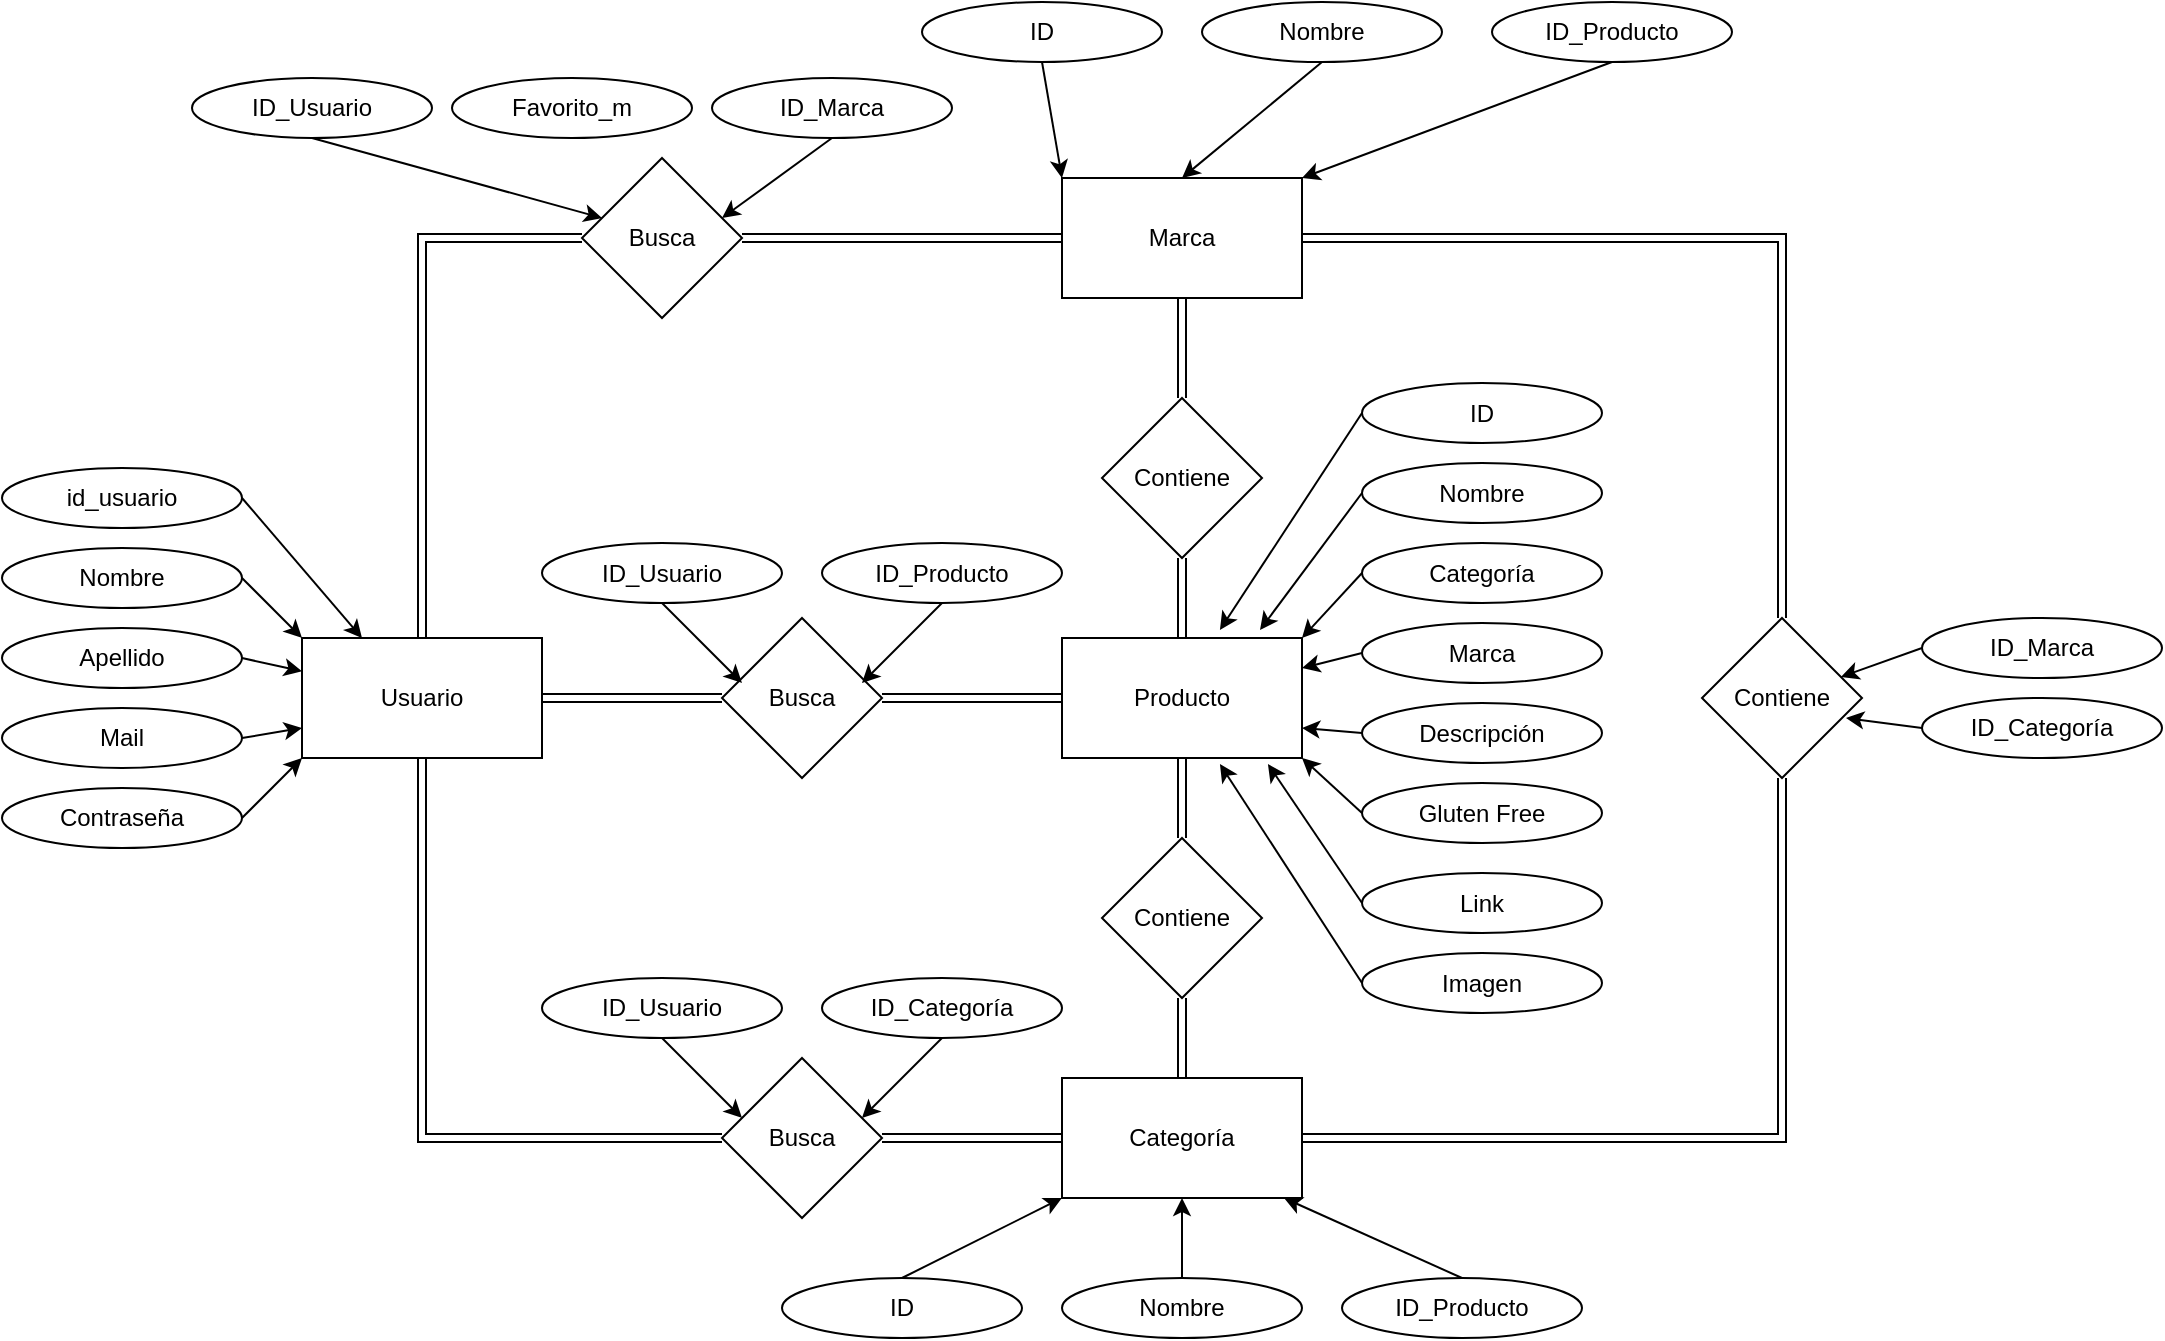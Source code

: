 <mxfile version="20.4.1" type="device"><diagram id="C5RBs43oDa-KdzZeNtuy" name="Page-1"><mxGraphModel dx="1021" dy="529" grid="1" gridSize="10" guides="1" tooltips="1" connect="1" arrows="1" fold="1" page="1" pageScale="1" pageWidth="1169" pageHeight="827" math="0" shadow="0"><root><mxCell id="WIyWlLk6GJQsqaUBKTNV-0"/><mxCell id="WIyWlLk6GJQsqaUBKTNV-1" parent="WIyWlLk6GJQsqaUBKTNV-0"/><mxCell id="2_5ZdH4h2GrQJgsU2dj6-7" style="edgeStyle=orthogonalEdgeStyle;shape=link;rounded=0;orthogonalLoop=1;jettySize=auto;html=1;exitX=0.5;exitY=0;exitDx=0;exitDy=0;entryX=0;entryY=0.5;entryDx=0;entryDy=0;" parent="WIyWlLk6GJQsqaUBKTNV-1" source="2_5ZdH4h2GrQJgsU2dj6-0" target="2_5ZdH4h2GrQJgsU2dj6-5" edge="1"><mxGeometry relative="1" as="geometry"/></mxCell><mxCell id="2_5ZdH4h2GrQJgsU2dj6-8" style="edgeStyle=orthogonalEdgeStyle;shape=link;rounded=0;orthogonalLoop=1;jettySize=auto;html=1;exitX=1;exitY=0.5;exitDx=0;exitDy=0;entryX=0;entryY=0.5;entryDx=0;entryDy=0;" parent="WIyWlLk6GJQsqaUBKTNV-1" source="2_5ZdH4h2GrQJgsU2dj6-0" target="2_5ZdH4h2GrQJgsU2dj6-4" edge="1"><mxGeometry relative="1" as="geometry"/></mxCell><mxCell id="2_5ZdH4h2GrQJgsU2dj6-9" style="edgeStyle=orthogonalEdgeStyle;shape=link;rounded=0;orthogonalLoop=1;jettySize=auto;html=1;exitX=0.5;exitY=1;exitDx=0;exitDy=0;entryX=0;entryY=0.5;entryDx=0;entryDy=0;" parent="WIyWlLk6GJQsqaUBKTNV-1" source="2_5ZdH4h2GrQJgsU2dj6-0" target="2_5ZdH4h2GrQJgsU2dj6-6" edge="1"><mxGeometry relative="1" as="geometry"/></mxCell><mxCell id="2_5ZdH4h2GrQJgsU2dj6-0" value="Usuario" style="rounded=0;whiteSpace=wrap;html=1;" parent="WIyWlLk6GJQsqaUBKTNV-1" vertex="1"><mxGeometry x="195" y="388" width="120" height="60" as="geometry"/></mxCell><mxCell id="2_5ZdH4h2GrQJgsU2dj6-17" style="edgeStyle=orthogonalEdgeStyle;shape=link;rounded=0;orthogonalLoop=1;jettySize=auto;html=1;exitX=0.5;exitY=1;exitDx=0;exitDy=0;" parent="WIyWlLk6GJQsqaUBKTNV-1" source="2_5ZdH4h2GrQJgsU2dj6-1" target="2_5ZdH4h2GrQJgsU2dj6-13" edge="1"><mxGeometry relative="1" as="geometry"/></mxCell><mxCell id="2_5ZdH4h2GrQJgsU2dj6-20" style="edgeStyle=orthogonalEdgeStyle;shape=link;rounded=0;orthogonalLoop=1;jettySize=auto;html=1;exitX=1;exitY=0.5;exitDx=0;exitDy=0;entryX=0.5;entryY=0;entryDx=0;entryDy=0;" parent="WIyWlLk6GJQsqaUBKTNV-1" source="2_5ZdH4h2GrQJgsU2dj6-1" target="2_5ZdH4h2GrQJgsU2dj6-19" edge="1"><mxGeometry relative="1" as="geometry"/></mxCell><mxCell id="2_5ZdH4h2GrQJgsU2dj6-1" value="Marca" style="rounded=0;whiteSpace=wrap;html=1;" parent="WIyWlLk6GJQsqaUBKTNV-1" vertex="1"><mxGeometry x="575" y="158" width="120" height="60" as="geometry"/></mxCell><mxCell id="2_5ZdH4h2GrQJgsU2dj6-15" style="edgeStyle=orthogonalEdgeStyle;shape=link;rounded=0;orthogonalLoop=1;jettySize=auto;html=1;exitX=0.5;exitY=1;exitDx=0;exitDy=0;entryX=0.5;entryY=0;entryDx=0;entryDy=0;" parent="WIyWlLk6GJQsqaUBKTNV-1" source="2_5ZdH4h2GrQJgsU2dj6-2" target="2_5ZdH4h2GrQJgsU2dj6-14" edge="1"><mxGeometry relative="1" as="geometry"/></mxCell><mxCell id="2_5ZdH4h2GrQJgsU2dj6-2" value="Producto" style="rounded=0;whiteSpace=wrap;html=1;" parent="WIyWlLk6GJQsqaUBKTNV-1" vertex="1"><mxGeometry x="575" y="388" width="120" height="60" as="geometry"/></mxCell><mxCell id="2_5ZdH4h2GrQJgsU2dj6-3" value="Categoría" style="rounded=0;whiteSpace=wrap;html=1;" parent="WIyWlLk6GJQsqaUBKTNV-1" vertex="1"><mxGeometry x="575" y="608" width="120" height="60" as="geometry"/></mxCell><mxCell id="2_5ZdH4h2GrQJgsU2dj6-11" style="edgeStyle=orthogonalEdgeStyle;shape=link;rounded=0;orthogonalLoop=1;jettySize=auto;html=1;exitX=1;exitY=0.5;exitDx=0;exitDy=0;entryX=0;entryY=0.5;entryDx=0;entryDy=0;" parent="WIyWlLk6GJQsqaUBKTNV-1" source="2_5ZdH4h2GrQJgsU2dj6-4" target="2_5ZdH4h2GrQJgsU2dj6-2" edge="1"><mxGeometry relative="1" as="geometry"/></mxCell><mxCell id="2_5ZdH4h2GrQJgsU2dj6-4" value="Busca" style="rhombus;whiteSpace=wrap;html=1;" parent="WIyWlLk6GJQsqaUBKTNV-1" vertex="1"><mxGeometry x="405" y="378" width="80" height="80" as="geometry"/></mxCell><mxCell id="2_5ZdH4h2GrQJgsU2dj6-10" style="edgeStyle=orthogonalEdgeStyle;shape=link;rounded=0;orthogonalLoop=1;jettySize=auto;html=1;exitX=1;exitY=0.5;exitDx=0;exitDy=0;entryX=0;entryY=0.5;entryDx=0;entryDy=0;" parent="WIyWlLk6GJQsqaUBKTNV-1" source="2_5ZdH4h2GrQJgsU2dj6-5" target="2_5ZdH4h2GrQJgsU2dj6-1" edge="1"><mxGeometry relative="1" as="geometry"/></mxCell><mxCell id="2_5ZdH4h2GrQJgsU2dj6-5" value="Busca" style="rhombus;whiteSpace=wrap;html=1;" parent="WIyWlLk6GJQsqaUBKTNV-1" vertex="1"><mxGeometry x="335" y="148" width="80" height="80" as="geometry"/></mxCell><mxCell id="2_5ZdH4h2GrQJgsU2dj6-12" style="edgeStyle=orthogonalEdgeStyle;shape=link;rounded=0;orthogonalLoop=1;jettySize=auto;html=1;exitX=1;exitY=0.5;exitDx=0;exitDy=0;entryX=0;entryY=0.5;entryDx=0;entryDy=0;" parent="WIyWlLk6GJQsqaUBKTNV-1" source="2_5ZdH4h2GrQJgsU2dj6-6" target="2_5ZdH4h2GrQJgsU2dj6-3" edge="1"><mxGeometry relative="1" as="geometry"/></mxCell><mxCell id="2_5ZdH4h2GrQJgsU2dj6-6" value="Busca" style="rhombus;whiteSpace=wrap;html=1;" parent="WIyWlLk6GJQsqaUBKTNV-1" vertex="1"><mxGeometry x="405" y="598" width="80" height="80" as="geometry"/></mxCell><mxCell id="2_5ZdH4h2GrQJgsU2dj6-18" style="edgeStyle=orthogonalEdgeStyle;shape=link;rounded=0;orthogonalLoop=1;jettySize=auto;html=1;exitX=0.5;exitY=1;exitDx=0;exitDy=0;entryX=0.5;entryY=0;entryDx=0;entryDy=0;" parent="WIyWlLk6GJQsqaUBKTNV-1" source="2_5ZdH4h2GrQJgsU2dj6-13" target="2_5ZdH4h2GrQJgsU2dj6-2" edge="1"><mxGeometry relative="1" as="geometry"/></mxCell><mxCell id="2_5ZdH4h2GrQJgsU2dj6-13" value="Contiene" style="rhombus;whiteSpace=wrap;html=1;" parent="WIyWlLk6GJQsqaUBKTNV-1" vertex="1"><mxGeometry x="595" y="268" width="80" height="80" as="geometry"/></mxCell><mxCell id="2_5ZdH4h2GrQJgsU2dj6-16" style="edgeStyle=orthogonalEdgeStyle;shape=link;rounded=0;orthogonalLoop=1;jettySize=auto;html=1;exitX=0.5;exitY=1;exitDx=0;exitDy=0;entryX=0.5;entryY=0;entryDx=0;entryDy=0;" parent="WIyWlLk6GJQsqaUBKTNV-1" source="2_5ZdH4h2GrQJgsU2dj6-14" target="2_5ZdH4h2GrQJgsU2dj6-3" edge="1"><mxGeometry relative="1" as="geometry"/></mxCell><mxCell id="2_5ZdH4h2GrQJgsU2dj6-14" value="Contiene" style="rhombus;whiteSpace=wrap;html=1;" parent="WIyWlLk6GJQsqaUBKTNV-1" vertex="1"><mxGeometry x="595" y="488" width="80" height="80" as="geometry"/></mxCell><mxCell id="2_5ZdH4h2GrQJgsU2dj6-21" style="edgeStyle=orthogonalEdgeStyle;shape=link;rounded=0;orthogonalLoop=1;jettySize=auto;html=1;exitX=0.5;exitY=1;exitDx=0;exitDy=0;entryX=1;entryY=0.5;entryDx=0;entryDy=0;" parent="WIyWlLk6GJQsqaUBKTNV-1" source="2_5ZdH4h2GrQJgsU2dj6-19" target="2_5ZdH4h2GrQJgsU2dj6-3" edge="1"><mxGeometry relative="1" as="geometry"/></mxCell><mxCell id="2_5ZdH4h2GrQJgsU2dj6-19" value="Contiene" style="rhombus;whiteSpace=wrap;html=1;" parent="WIyWlLk6GJQsqaUBKTNV-1" vertex="1"><mxGeometry x="895" y="378" width="80" height="80" as="geometry"/></mxCell><mxCell id="2_5ZdH4h2GrQJgsU2dj6-29" style="edgeStyle=none;rounded=0;orthogonalLoop=1;jettySize=auto;html=1;exitX=1;exitY=0.5;exitDx=0;exitDy=0;entryX=0.25;entryY=0;entryDx=0;entryDy=0;" parent="WIyWlLk6GJQsqaUBKTNV-1" source="2_5ZdH4h2GrQJgsU2dj6-22" target="2_5ZdH4h2GrQJgsU2dj6-0" edge="1"><mxGeometry relative="1" as="geometry"/></mxCell><mxCell id="2_5ZdH4h2GrQJgsU2dj6-22" value="id_usuario" style="ellipse;whiteSpace=wrap;html=1;" parent="WIyWlLk6GJQsqaUBKTNV-1" vertex="1"><mxGeometry x="45" y="303" width="120" height="30" as="geometry"/></mxCell><mxCell id="2_5ZdH4h2GrQJgsU2dj6-31" style="edgeStyle=none;rounded=0;orthogonalLoop=1;jettySize=auto;html=1;exitX=1;exitY=0.5;exitDx=0;exitDy=0;entryX=0;entryY=0;entryDx=0;entryDy=0;" parent="WIyWlLk6GJQsqaUBKTNV-1" source="2_5ZdH4h2GrQJgsU2dj6-24" target="2_5ZdH4h2GrQJgsU2dj6-0" edge="1"><mxGeometry relative="1" as="geometry"/></mxCell><mxCell id="2_5ZdH4h2GrQJgsU2dj6-24" value="Nombre" style="ellipse;whiteSpace=wrap;html=1;" parent="WIyWlLk6GJQsqaUBKTNV-1" vertex="1"><mxGeometry x="45" y="343" width="120" height="30" as="geometry"/></mxCell><mxCell id="2_5ZdH4h2GrQJgsU2dj6-34" style="edgeStyle=none;rounded=0;orthogonalLoop=1;jettySize=auto;html=1;exitX=1;exitY=0.5;exitDx=0;exitDy=0;" parent="WIyWlLk6GJQsqaUBKTNV-1" source="2_5ZdH4h2GrQJgsU2dj6-25" target="2_5ZdH4h2GrQJgsU2dj6-0" edge="1"><mxGeometry relative="1" as="geometry"/></mxCell><mxCell id="2_5ZdH4h2GrQJgsU2dj6-25" value="Apellido" style="ellipse;whiteSpace=wrap;html=1;" parent="WIyWlLk6GJQsqaUBKTNV-1" vertex="1"><mxGeometry x="45" y="383" width="120" height="30" as="geometry"/></mxCell><mxCell id="2_5ZdH4h2GrQJgsU2dj6-33" style="edgeStyle=none;rounded=0;orthogonalLoop=1;jettySize=auto;html=1;exitX=1;exitY=0.5;exitDx=0;exitDy=0;entryX=0;entryY=0.75;entryDx=0;entryDy=0;" parent="WIyWlLk6GJQsqaUBKTNV-1" source="2_5ZdH4h2GrQJgsU2dj6-26" target="2_5ZdH4h2GrQJgsU2dj6-0" edge="1"><mxGeometry relative="1" as="geometry"/></mxCell><mxCell id="2_5ZdH4h2GrQJgsU2dj6-26" value="Mail" style="ellipse;whiteSpace=wrap;html=1;" parent="WIyWlLk6GJQsqaUBKTNV-1" vertex="1"><mxGeometry x="45" y="423" width="120" height="30" as="geometry"/></mxCell><mxCell id="2_5ZdH4h2GrQJgsU2dj6-32" style="edgeStyle=none;rounded=0;orthogonalLoop=1;jettySize=auto;html=1;exitX=1;exitY=0.5;exitDx=0;exitDy=0;entryX=0;entryY=1;entryDx=0;entryDy=0;" parent="WIyWlLk6GJQsqaUBKTNV-1" source="2_5ZdH4h2GrQJgsU2dj6-27" target="2_5ZdH4h2GrQJgsU2dj6-0" edge="1"><mxGeometry relative="1" as="geometry"/></mxCell><mxCell id="2_5ZdH4h2GrQJgsU2dj6-27" value="Contraseña" style="ellipse;whiteSpace=wrap;html=1;" parent="WIyWlLk6GJQsqaUBKTNV-1" vertex="1"><mxGeometry x="45" y="463" width="120" height="30" as="geometry"/></mxCell><mxCell id="2_5ZdH4h2GrQJgsU2dj6-37" style="edgeStyle=none;rounded=0;orthogonalLoop=1;jettySize=auto;html=1;exitX=0.5;exitY=1;exitDx=0;exitDy=0;entryX=0;entryY=0;entryDx=0;entryDy=0;" parent="WIyWlLk6GJQsqaUBKTNV-1" source="2_5ZdH4h2GrQJgsU2dj6-35" target="2_5ZdH4h2GrQJgsU2dj6-1" edge="1"><mxGeometry relative="1" as="geometry"/></mxCell><mxCell id="2_5ZdH4h2GrQJgsU2dj6-35" value="ID" style="ellipse;whiteSpace=wrap;html=1;" parent="WIyWlLk6GJQsqaUBKTNV-1" vertex="1"><mxGeometry x="505" y="70" width="120" height="30" as="geometry"/></mxCell><mxCell id="2_5ZdH4h2GrQJgsU2dj6-38" style="edgeStyle=none;rounded=0;orthogonalLoop=1;jettySize=auto;html=1;exitX=0.5;exitY=1;exitDx=0;exitDy=0;entryX=0.5;entryY=0;entryDx=0;entryDy=0;" parent="WIyWlLk6GJQsqaUBKTNV-1" source="2_5ZdH4h2GrQJgsU2dj6-36" target="2_5ZdH4h2GrQJgsU2dj6-1" edge="1"><mxGeometry relative="1" as="geometry"><mxPoint x="660" y="140" as="targetPoint"/></mxGeometry></mxCell><mxCell id="2_5ZdH4h2GrQJgsU2dj6-36" value="Nombre" style="ellipse;whiteSpace=wrap;html=1;" parent="WIyWlLk6GJQsqaUBKTNV-1" vertex="1"><mxGeometry x="645" y="70" width="120" height="30" as="geometry"/></mxCell><mxCell id="2_5ZdH4h2GrQJgsU2dj6-41" style="edgeStyle=none;rounded=0;orthogonalLoop=1;jettySize=auto;html=1;exitX=0.5;exitY=0;exitDx=0;exitDy=0;entryX=0;entryY=1;entryDx=0;entryDy=0;" parent="WIyWlLk6GJQsqaUBKTNV-1" source="2_5ZdH4h2GrQJgsU2dj6-39" target="2_5ZdH4h2GrQJgsU2dj6-3" edge="1"><mxGeometry relative="1" as="geometry"/></mxCell><mxCell id="2_5ZdH4h2GrQJgsU2dj6-39" value="ID" style="ellipse;whiteSpace=wrap;html=1;" parent="WIyWlLk6GJQsqaUBKTNV-1" vertex="1"><mxGeometry x="435" y="708" width="120" height="30" as="geometry"/></mxCell><mxCell id="2_5ZdH4h2GrQJgsU2dj6-42" style="edgeStyle=none;rounded=0;orthogonalLoop=1;jettySize=auto;html=1;exitX=0.5;exitY=0;exitDx=0;exitDy=0;entryX=0.5;entryY=1;entryDx=0;entryDy=0;" parent="WIyWlLk6GJQsqaUBKTNV-1" source="2_5ZdH4h2GrQJgsU2dj6-40" target="2_5ZdH4h2GrQJgsU2dj6-3" edge="1"><mxGeometry relative="1" as="geometry"/></mxCell><mxCell id="2_5ZdH4h2GrQJgsU2dj6-40" value="Nombre" style="ellipse;whiteSpace=wrap;html=1;" parent="WIyWlLk6GJQsqaUBKTNV-1" vertex="1"><mxGeometry x="575" y="708" width="120" height="30" as="geometry"/></mxCell><mxCell id="2_5ZdH4h2GrQJgsU2dj6-51" style="edgeStyle=none;rounded=0;orthogonalLoop=1;jettySize=auto;html=1;exitX=0;exitY=0.5;exitDx=0;exitDy=0;entryX=0.658;entryY=-0.067;entryDx=0;entryDy=0;entryPerimeter=0;" parent="WIyWlLk6GJQsqaUBKTNV-1" source="2_5ZdH4h2GrQJgsU2dj6-43" target="2_5ZdH4h2GrQJgsU2dj6-2" edge="1"><mxGeometry relative="1" as="geometry"/></mxCell><mxCell id="2_5ZdH4h2GrQJgsU2dj6-43" value="ID" style="ellipse;whiteSpace=wrap;html=1;" parent="WIyWlLk6GJQsqaUBKTNV-1" vertex="1"><mxGeometry x="725" y="260.5" width="120" height="30" as="geometry"/></mxCell><mxCell id="2_5ZdH4h2GrQJgsU2dj6-52" style="edgeStyle=none;rounded=0;orthogonalLoop=1;jettySize=auto;html=1;exitX=0;exitY=0.5;exitDx=0;exitDy=0;entryX=0.825;entryY=-0.067;entryDx=0;entryDy=0;entryPerimeter=0;" parent="WIyWlLk6GJQsqaUBKTNV-1" source="2_5ZdH4h2GrQJgsU2dj6-44" target="2_5ZdH4h2GrQJgsU2dj6-2" edge="1"><mxGeometry relative="1" as="geometry"/></mxCell><mxCell id="2_5ZdH4h2GrQJgsU2dj6-44" value="Nombre" style="ellipse;whiteSpace=wrap;html=1;" parent="WIyWlLk6GJQsqaUBKTNV-1" vertex="1"><mxGeometry x="725" y="300.5" width="120" height="30" as="geometry"/></mxCell><mxCell id="2_5ZdH4h2GrQJgsU2dj6-53" style="edgeStyle=none;rounded=0;orthogonalLoop=1;jettySize=auto;html=1;exitX=0;exitY=0.5;exitDx=0;exitDy=0;entryX=1;entryY=0;entryDx=0;entryDy=0;" parent="WIyWlLk6GJQsqaUBKTNV-1" source="2_5ZdH4h2GrQJgsU2dj6-45" target="2_5ZdH4h2GrQJgsU2dj6-2" edge="1"><mxGeometry relative="1" as="geometry"/></mxCell><mxCell id="2_5ZdH4h2GrQJgsU2dj6-45" value="Categoría" style="ellipse;whiteSpace=wrap;html=1;" parent="WIyWlLk6GJQsqaUBKTNV-1" vertex="1"><mxGeometry x="725" y="340.5" width="120" height="30" as="geometry"/></mxCell><mxCell id="2_5ZdH4h2GrQJgsU2dj6-54" style="edgeStyle=none;rounded=0;orthogonalLoop=1;jettySize=auto;html=1;exitX=0;exitY=0.5;exitDx=0;exitDy=0;entryX=1;entryY=0.25;entryDx=0;entryDy=0;" parent="WIyWlLk6GJQsqaUBKTNV-1" source="2_5ZdH4h2GrQJgsU2dj6-46" target="2_5ZdH4h2GrQJgsU2dj6-2" edge="1"><mxGeometry relative="1" as="geometry"/></mxCell><mxCell id="2_5ZdH4h2GrQJgsU2dj6-46" value="Marca" style="ellipse;whiteSpace=wrap;html=1;" parent="WIyWlLk6GJQsqaUBKTNV-1" vertex="1"><mxGeometry x="725" y="380.5" width="120" height="30" as="geometry"/></mxCell><mxCell id="2_5ZdH4h2GrQJgsU2dj6-55" style="edgeStyle=none;rounded=0;orthogonalLoop=1;jettySize=auto;html=1;exitX=0;exitY=0.5;exitDx=0;exitDy=0;entryX=1;entryY=0.75;entryDx=0;entryDy=0;" parent="WIyWlLk6GJQsqaUBKTNV-1" source="2_5ZdH4h2GrQJgsU2dj6-47" target="2_5ZdH4h2GrQJgsU2dj6-2" edge="1"><mxGeometry relative="1" as="geometry"/></mxCell><mxCell id="2_5ZdH4h2GrQJgsU2dj6-47" value="Descripción" style="ellipse;whiteSpace=wrap;html=1;" parent="WIyWlLk6GJQsqaUBKTNV-1" vertex="1"><mxGeometry x="725" y="420.5" width="120" height="30" as="geometry"/></mxCell><mxCell id="2_5ZdH4h2GrQJgsU2dj6-56" style="edgeStyle=none;rounded=0;orthogonalLoop=1;jettySize=auto;html=1;exitX=0;exitY=0.5;exitDx=0;exitDy=0;entryX=1;entryY=1;entryDx=0;entryDy=0;" parent="WIyWlLk6GJQsqaUBKTNV-1" source="2_5ZdH4h2GrQJgsU2dj6-48" target="2_5ZdH4h2GrQJgsU2dj6-2" edge="1"><mxGeometry relative="1" as="geometry"/></mxCell><mxCell id="2_5ZdH4h2GrQJgsU2dj6-48" value="Gluten Free" style="ellipse;whiteSpace=wrap;html=1;" parent="WIyWlLk6GJQsqaUBKTNV-1" vertex="1"><mxGeometry x="725" y="460.5" width="120" height="30" as="geometry"/></mxCell><mxCell id="2_5ZdH4h2GrQJgsU2dj6-57" style="edgeStyle=none;rounded=0;orthogonalLoop=1;jettySize=auto;html=1;exitX=0;exitY=0.5;exitDx=0;exitDy=0;entryX=0.858;entryY=1.05;entryDx=0;entryDy=0;entryPerimeter=0;" parent="WIyWlLk6GJQsqaUBKTNV-1" source="2_5ZdH4h2GrQJgsU2dj6-49" target="2_5ZdH4h2GrQJgsU2dj6-2" edge="1"><mxGeometry relative="1" as="geometry"/></mxCell><mxCell id="2_5ZdH4h2GrQJgsU2dj6-49" value="Link" style="ellipse;whiteSpace=wrap;html=1;" parent="WIyWlLk6GJQsqaUBKTNV-1" vertex="1"><mxGeometry x="725" y="505.5" width="120" height="30" as="geometry"/></mxCell><mxCell id="2_5ZdH4h2GrQJgsU2dj6-58" style="edgeStyle=none;rounded=0;orthogonalLoop=1;jettySize=auto;html=1;exitX=0;exitY=0.5;exitDx=0;exitDy=0;entryX=0.658;entryY=1.05;entryDx=0;entryDy=0;entryPerimeter=0;" parent="WIyWlLk6GJQsqaUBKTNV-1" source="2_5ZdH4h2GrQJgsU2dj6-50" target="2_5ZdH4h2GrQJgsU2dj6-2" edge="1"><mxGeometry relative="1" as="geometry"/></mxCell><mxCell id="2_5ZdH4h2GrQJgsU2dj6-50" value="Imagen" style="ellipse;whiteSpace=wrap;html=1;" parent="WIyWlLk6GJQsqaUBKTNV-1" vertex="1"><mxGeometry x="725" y="545.5" width="120" height="30" as="geometry"/></mxCell><mxCell id="2_5ZdH4h2GrQJgsU2dj6-59" style="edgeStyle=none;rounded=0;orthogonalLoop=1;jettySize=auto;html=1;exitX=0.5;exitY=1;exitDx=0;exitDy=0;" parent="WIyWlLk6GJQsqaUBKTNV-1" source="2_5ZdH4h2GrQJgsU2dj6-60" edge="1"><mxGeometry relative="1" as="geometry"><mxPoint x="415" y="410.5" as="targetPoint"/></mxGeometry></mxCell><mxCell id="2_5ZdH4h2GrQJgsU2dj6-60" value="ID_Usuario" style="ellipse;whiteSpace=wrap;html=1;" parent="WIyWlLk6GJQsqaUBKTNV-1" vertex="1"><mxGeometry x="315" y="340.5" width="120" height="30" as="geometry"/></mxCell><mxCell id="2_5ZdH4h2GrQJgsU2dj6-61" style="edgeStyle=none;rounded=0;orthogonalLoop=1;jettySize=auto;html=1;exitX=0.5;exitY=1;exitDx=0;exitDy=0;entryX=0.75;entryY=0;entryDx=0;entryDy=0;" parent="WIyWlLk6GJQsqaUBKTNV-1" source="2_5ZdH4h2GrQJgsU2dj6-62" edge="1"><mxGeometry relative="1" as="geometry"><mxPoint x="475" y="410.5" as="targetPoint"/></mxGeometry></mxCell><mxCell id="2_5ZdH4h2GrQJgsU2dj6-62" value="ID_Producto" style="ellipse;whiteSpace=wrap;html=1;" parent="WIyWlLk6GJQsqaUBKTNV-1" vertex="1"><mxGeometry x="455" y="340.5" width="120" height="30" as="geometry"/></mxCell><mxCell id="2_5ZdH4h2GrQJgsU2dj6-63" style="edgeStyle=none;rounded=0;orthogonalLoop=1;jettySize=auto;html=1;exitX=0.5;exitY=1;exitDx=0;exitDy=0;" parent="WIyWlLk6GJQsqaUBKTNV-1" source="2_5ZdH4h2GrQJgsU2dj6-64" edge="1"><mxGeometry relative="1" as="geometry"><mxPoint x="345" y="178" as="targetPoint"/></mxGeometry></mxCell><mxCell id="2_5ZdH4h2GrQJgsU2dj6-64" value="ID_Usuario" style="ellipse;whiteSpace=wrap;html=1;" parent="WIyWlLk6GJQsqaUBKTNV-1" vertex="1"><mxGeometry x="140" y="108" width="120" height="30" as="geometry"/></mxCell><mxCell id="2_5ZdH4h2GrQJgsU2dj6-65" style="edgeStyle=none;rounded=0;orthogonalLoop=1;jettySize=auto;html=1;exitX=0.5;exitY=1;exitDx=0;exitDy=0;entryX=0.75;entryY=0;entryDx=0;entryDy=0;" parent="WIyWlLk6GJQsqaUBKTNV-1" source="2_5ZdH4h2GrQJgsU2dj6-66" edge="1"><mxGeometry relative="1" as="geometry"><mxPoint x="405" y="178" as="targetPoint"/></mxGeometry></mxCell><mxCell id="2_5ZdH4h2GrQJgsU2dj6-66" value="ID_Marca" style="ellipse;whiteSpace=wrap;html=1;" parent="WIyWlLk6GJQsqaUBKTNV-1" vertex="1"><mxGeometry x="400" y="108" width="120" height="30" as="geometry"/></mxCell><mxCell id="2_5ZdH4h2GrQJgsU2dj6-68" style="edgeStyle=none;rounded=0;orthogonalLoop=1;jettySize=auto;html=1;exitX=0.5;exitY=1;exitDx=0;exitDy=0;" parent="WIyWlLk6GJQsqaUBKTNV-1" source="2_5ZdH4h2GrQJgsU2dj6-69" edge="1"><mxGeometry relative="1" as="geometry"><mxPoint x="415" y="628" as="targetPoint"/></mxGeometry></mxCell><mxCell id="2_5ZdH4h2GrQJgsU2dj6-69" value="ID_Usuario" style="ellipse;whiteSpace=wrap;html=1;" parent="WIyWlLk6GJQsqaUBKTNV-1" vertex="1"><mxGeometry x="315" y="558" width="120" height="30" as="geometry"/></mxCell><mxCell id="2_5ZdH4h2GrQJgsU2dj6-70" style="edgeStyle=none;rounded=0;orthogonalLoop=1;jettySize=auto;html=1;exitX=0.5;exitY=1;exitDx=0;exitDy=0;entryX=0.75;entryY=0;entryDx=0;entryDy=0;" parent="WIyWlLk6GJQsqaUBKTNV-1" source="2_5ZdH4h2GrQJgsU2dj6-71" edge="1"><mxGeometry relative="1" as="geometry"><mxPoint x="475" y="628" as="targetPoint"/></mxGeometry></mxCell><mxCell id="2_5ZdH4h2GrQJgsU2dj6-71" value="ID_Categoría" style="ellipse;whiteSpace=wrap;html=1;" parent="WIyWlLk6GJQsqaUBKTNV-1" vertex="1"><mxGeometry x="455" y="558" width="120" height="30" as="geometry"/></mxCell><mxCell id="2_5ZdH4h2GrQJgsU2dj6-74" style="edgeStyle=none;rounded=0;orthogonalLoop=1;jettySize=auto;html=1;exitX=0;exitY=0.5;exitDx=0;exitDy=0;" parent="WIyWlLk6GJQsqaUBKTNV-1" source="2_5ZdH4h2GrQJgsU2dj6-72" target="2_5ZdH4h2GrQJgsU2dj6-19" edge="1"><mxGeometry relative="1" as="geometry"/></mxCell><mxCell id="2_5ZdH4h2GrQJgsU2dj6-72" value="ID_Marca" style="ellipse;whiteSpace=wrap;html=1;" parent="WIyWlLk6GJQsqaUBKTNV-1" vertex="1"><mxGeometry x="1005" y="378" width="120" height="30" as="geometry"/></mxCell><mxCell id="2_5ZdH4h2GrQJgsU2dj6-75" style="edgeStyle=none;rounded=0;orthogonalLoop=1;jettySize=auto;html=1;exitX=0;exitY=0.5;exitDx=0;exitDy=0;" parent="WIyWlLk6GJQsqaUBKTNV-1" source="2_5ZdH4h2GrQJgsU2dj6-73" edge="1"><mxGeometry relative="1" as="geometry"><mxPoint x="967" y="428" as="targetPoint"/></mxGeometry></mxCell><mxCell id="2_5ZdH4h2GrQJgsU2dj6-73" value="ID_Categoría" style="ellipse;whiteSpace=wrap;html=1;" parent="WIyWlLk6GJQsqaUBKTNV-1" vertex="1"><mxGeometry x="1005" y="418" width="120" height="30" as="geometry"/></mxCell><mxCell id="2_5ZdH4h2GrQJgsU2dj6-77" style="edgeStyle=none;rounded=0;orthogonalLoop=1;jettySize=auto;html=1;exitX=0.5;exitY=0;exitDx=0;exitDy=0;entryX=0.925;entryY=1;entryDx=0;entryDy=0;entryPerimeter=0;" parent="WIyWlLk6GJQsqaUBKTNV-1" source="2_5ZdH4h2GrQJgsU2dj6-76" target="2_5ZdH4h2GrQJgsU2dj6-3" edge="1"><mxGeometry relative="1" as="geometry"/></mxCell><mxCell id="2_5ZdH4h2GrQJgsU2dj6-76" value="ID_Producto" style="ellipse;whiteSpace=wrap;html=1;" parent="WIyWlLk6GJQsqaUBKTNV-1" vertex="1"><mxGeometry x="715" y="708" width="120" height="30" as="geometry"/></mxCell><mxCell id="2_5ZdH4h2GrQJgsU2dj6-79" style="edgeStyle=none;rounded=0;orthogonalLoop=1;jettySize=auto;html=1;exitX=0.5;exitY=1;exitDx=0;exitDy=0;entryX=1;entryY=0;entryDx=0;entryDy=0;" parent="WIyWlLk6GJQsqaUBKTNV-1" source="2_5ZdH4h2GrQJgsU2dj6-78" target="2_5ZdH4h2GrQJgsU2dj6-1" edge="1"><mxGeometry relative="1" as="geometry"/></mxCell><mxCell id="2_5ZdH4h2GrQJgsU2dj6-78" value="ID_Producto" style="ellipse;whiteSpace=wrap;html=1;" parent="WIyWlLk6GJQsqaUBKTNV-1" vertex="1"><mxGeometry x="790" y="70" width="120" height="30" as="geometry"/></mxCell><mxCell id="fG_I2DuSZXXzJ5T7Gchr-0" value="Favorito_m" style="ellipse;whiteSpace=wrap;html=1;" vertex="1" parent="WIyWlLk6GJQsqaUBKTNV-1"><mxGeometry x="270" y="108" width="120" height="30" as="geometry"/></mxCell></root></mxGraphModel></diagram></mxfile>